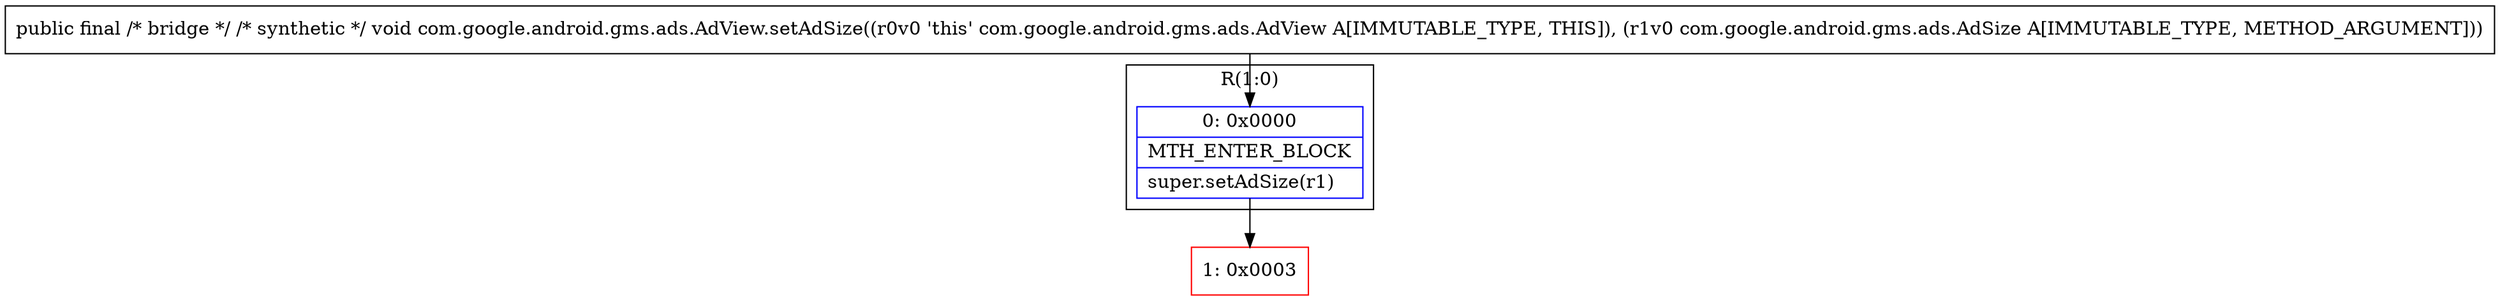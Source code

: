 digraph "CFG forcom.google.android.gms.ads.AdView.setAdSize(Lcom\/google\/android\/gms\/ads\/AdSize;)V" {
subgraph cluster_Region_1315681045 {
label = "R(1:0)";
node [shape=record,color=blue];
Node_0 [shape=record,label="{0\:\ 0x0000|MTH_ENTER_BLOCK\l|super.setAdSize(r1)\l}"];
}
Node_1 [shape=record,color=red,label="{1\:\ 0x0003}"];
MethodNode[shape=record,label="{public final \/* bridge *\/ \/* synthetic *\/ void com.google.android.gms.ads.AdView.setAdSize((r0v0 'this' com.google.android.gms.ads.AdView A[IMMUTABLE_TYPE, THIS]), (r1v0 com.google.android.gms.ads.AdSize A[IMMUTABLE_TYPE, METHOD_ARGUMENT])) }"];
MethodNode -> Node_0;
Node_0 -> Node_1;
}

